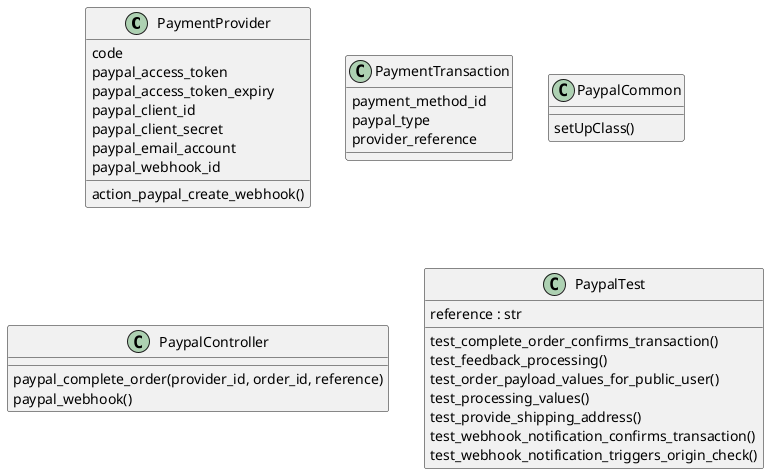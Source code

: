 @startuml classes_payment_paypal
set namespaceSeparator none
class "PaymentProvider" as odoo_src.odoo.addons.payment_paypal.models.payment_provider.PaymentProvider {
  code
  paypal_access_token
  paypal_access_token_expiry
  paypal_client_id
  paypal_client_secret
  paypal_email_account
  paypal_webhook_id
  action_paypal_create_webhook()
}
class "PaymentTransaction" as odoo_src.odoo.addons.payment_paypal.models.payment_transaction.PaymentTransaction {
  payment_method_id
  paypal_type
  provider_reference
}
class "PaypalCommon" as odoo_src.odoo.addons.payment_paypal.tests.common.PaypalCommon {
  setUpClass()
}
class "PaypalController" as odoo_src.odoo.addons.payment_paypal.controllers.main.PaypalController {
  paypal_complete_order(provider_id, order_id, reference)
  paypal_webhook()
}
class "PaypalTest" as odoo_src.odoo.addons.payment_paypal.tests.test_paypal.PaypalTest {
  reference : str
  test_complete_order_confirms_transaction()
  test_feedback_processing()
  test_order_payload_values_for_public_user()
  test_processing_values()
  test_provide_shipping_address()
  test_webhook_notification_confirms_transaction()
  test_webhook_notification_triggers_origin_check()
}
@enduml
